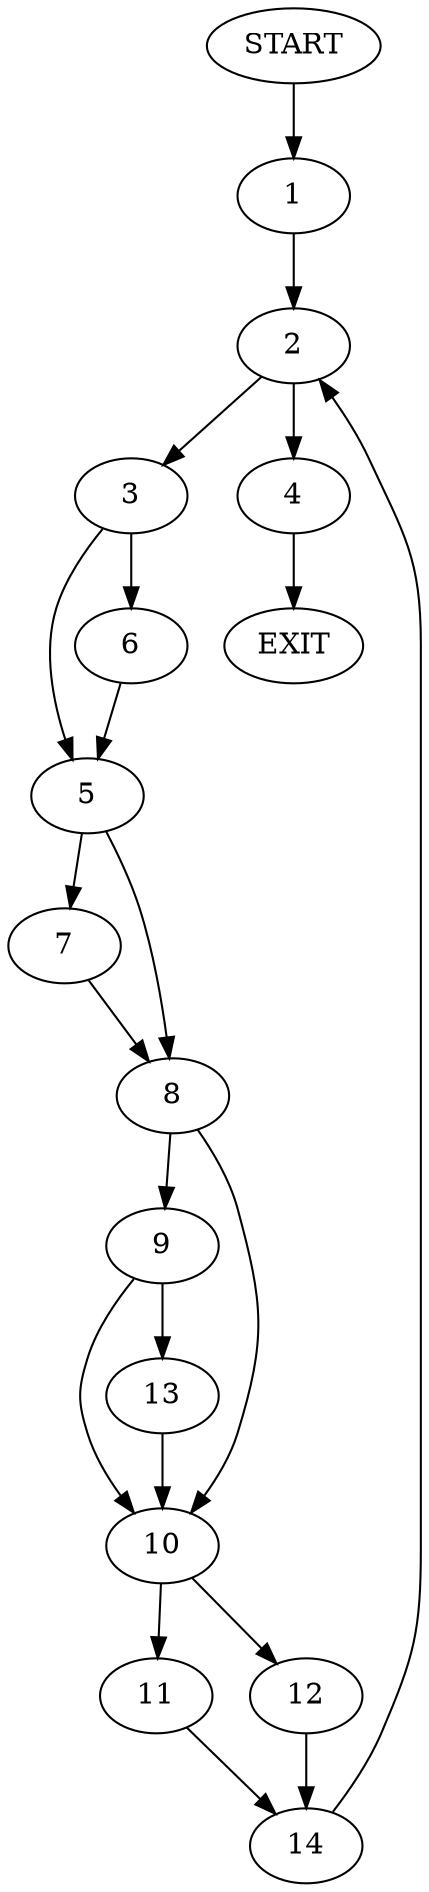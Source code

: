 digraph {
0 [label="START"]
15 [label="EXIT"]
0 -> 1
1 -> 2
2 -> 3
2 -> 4
3 -> 5
3 -> 6
4 -> 15
6 -> 5
5 -> 7
5 -> 8
8 -> 9
8 -> 10
7 -> 8
10 -> 11
10 -> 12
9 -> 13
9 -> 10
13 -> 10
11 -> 14
12 -> 14
14 -> 2
}
